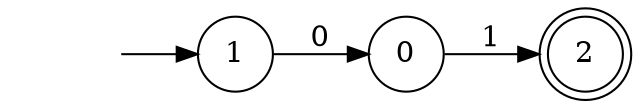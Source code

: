 digraph Automaton {
  rankdir = LR;
node [shape=circle];
  0 -> 2 [label="1"];
node [shape=circle];
  initial [shape=plaintext,label=""];
  initial -> 1
  1 -> 0 [label="0"];
2 [shape=doublecircle]; 
}

